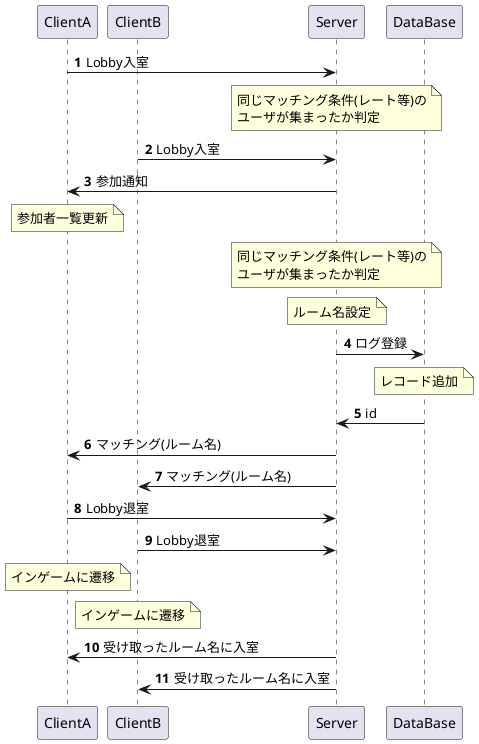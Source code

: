 @startuml
'自動マッチングシーケンス図

participant ClientA
participant ClientB
participant Server
participant DataBase
autonumber

ClientA -> Server : Lobby入室

note over Server
同じマッチング条件(レート等)の
ユーザが集まったか判定
end note

ClientB -> Server : Lobby入室
Server -> ClientA : 参加通知

note over ClientA
参加者一覧更新
end note

note over Server
同じマッチング条件(レート等)の
ユーザが集まったか判定
end note

note over Server
ルーム名設定
end note

Server -> DataBase : ログ登録

note over DataBase
レコード追加
end note

Server <- DataBase : id
Server -> ClientA : マッチング(ルーム名)
Server -> ClientB : マッチング(ルーム名)

Server <- ClientA : Lobby退室
Server <- ClientB : Lobby退室

note over ClientA
インゲームに遷移
end note
note over ClientB
インゲームに遷移
end note

Server -> ClientA : 受け取ったルーム名に入室
Server -> ClientB : 受け取ったルーム名に入室

@enduml